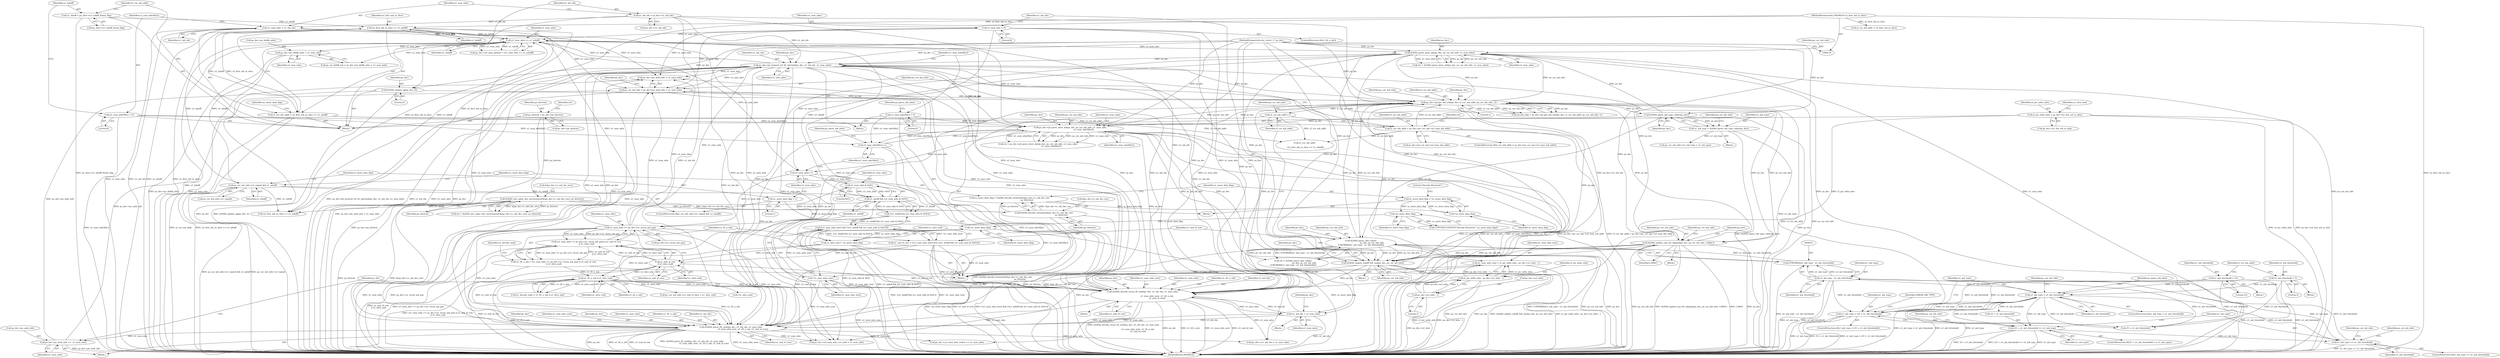 digraph "0_Android_4a524d3a8ae9aa20c36430008e6bd429443f8f1d_2@pointer" {
"1000345" [label="(Call,ps_dec->ps_deblk_mbn + u1_num_mbs)"];
"1000340" [label="(Call,u1_num_mbs >> u1_mbaff)"];
"1000238" [label="(Call,u1_num_mbs = u1_mb_idx)"];
"1000233" [label="(Call,u1_mb_idx = ps_dec->u1_mb_idx)"];
"1000742" [label="(Call,ps_dec->pf_mvpred_ref_tfr_nby2mb(ps_dec, u1_mb_idx, u1_num_mbs))"];
"1000589" [label="(Call,ih264d_parse_ipcm_mb(ps_dec, ps_cur_mb_info, u1_num_mbs))"];
"1000503" [label="(Call,ih264d_parse_mb_type_cabac(ps_dec))"];
"1000367" [label="(Call,ps_dec->pf_get_mb_info(ps_dec, i2_cur_mb_addr, ps_cur_mb_info, 1))"];
"1000784" [label="(Call,ih264d_decode_recon_tfr_nmb(ps_dec, u1_mb_idx, u1_num_mbs,\n\n                                             u1_num_mbs_next, u1_tfr_n_mb,\n                                             u1_end_of_row))"];
"1000627" [label="(Call,ih264d_parse_imb_cabac(\n                                    ps_dec, ps_cur_mb_info,\n (UWORD8)(u1_mb_type - u1_mb_threshold)))"];
"1000136" [label="(MethodParameterIn,dec_struct_t * ps_dec)"];
"1000630" [label="(Call,(UWORD8)(u1_mb_type - u1_mb_threshold))"];
"1000632" [label="(Call,u1_mb_type - u1_mb_threshold)"];
"1000607" [label="(Call,u1_mb_type == u1_mb_threshold)"];
"1000574" [label="(Call,(25 + u1_mb_threshold) == u1_mb_type)"];
"1000519" [label="(Call,u1_mb_type < u1_mb_threshold)"];
"1000511" [label="(Call,u1_mb_type > (25 + u1_mb_threshold))"];
"1000501" [label="(Call,u1_mb_type = ih264d_parse_mb_type_cabac(ps_dec))"];
"1000217" [label="(Call,u1_mb_threshold = 23)"];
"1000203" [label="(Call,u1_mb_threshold = 5)"];
"1000476" [label="(Call,ih264d_update_nnz_for_skipmb(ps_dec, ps_cur_mb_info, CABAC))"];
"1000656" [label="(Call,ih264d_update_mbaff_left_nnz(ps_dec, ps_cur_mb_info))"];
"1000538" [label="(Call,ps_dec->pf_parse_inter_mb(ps_dec, ps_cur_mb_info, u1_num_mbs,\n                                          u1_num_mbsNby2))"];
"1000746" [label="(Call,u1_num_mbsNby2 = 0)"];
"1000241" [label="(Call,u1_num_mbsNby2 = 0)"];
"1000690" [label="(Call,u1_num_mbsNby2++)"];
"1000801" [label="(Call,u1_mb_idx = u1_num_mbs)"];
"1000798" [label="(Call,u1_num_mbs = 0)"];
"1000770" [label="(Call,ih264d_parse_tfr_nmb(ps_dec, u1_mb_idx, u1_num_mbs,\n                                     u1_num_mbs_next, u1_tfr_n_mb, u1_end_of_row))"];
"1000721" [label="(Call,u1_num_mbs == ps_dec->u1_recon_mb_grp)"];
"1000688" [label="(Call,u1_num_mbs++)"];
"1000711" [label="(Call,u1_num_mbs & 0x01)"];
"1000706" [label="(Call,!u1_num_mbs_next)"];
"1000694" [label="(Call,u1_num_mbs_next = i2_pic_wdin_mbs - ps_dec->u2_mbx - 1)"];
"1000696" [label="(Call,i2_pic_wdin_mbs - ps_dec->u2_mbx - 1)"];
"1000149" [label="(Call,i2_pic_wdin_mbs = ps_dec->u2_frm_wd_in_mbs)"];
"1000698" [label="(Call,ps_dec->u2_mbx - 1)"];
"1000731" [label="(Call,u1_tfr_n_mb || u1_slice_end)"];
"1000718" [label="(Call,u1_tfr_n_mb = (u1_num_mbs == ps_dec->u1_recon_mb_grp) || u1_end_of_row\n || u1_slice_end)"];
"1000720" [label="(Call,(u1_num_mbs == ps_dec->u1_recon_mb_grp) || u1_end_of_row\n || u1_slice_end)"];
"1000726" [label="(Call,u1_end_of_row\n || u1_slice_end)"];
"1000703" [label="(Call,u1_end_of_row = (!u1_num_mbs_next) && (!(u1_mbaff && (u1_num_mbs & 0x01))))"];
"1000705" [label="(Call,(!u1_num_mbs_next) && (!(u1_mbaff && (u1_num_mbs & 0x01))))"];
"1000708" [label="(Call,!(u1_mbaff && (u1_num_mbs & 0x01)))"];
"1000709" [label="(Call,u1_mbaff && (u1_num_mbs & 0x01))"];
"1000662" [label="(Call,ps_cur_mb_info->u1_topmb && u1_mbaff)"];
"1000714" [label="(Call,u1_slice_end = !uc_more_data_flag)"];
"1000716" [label="(Call,!uc_more_data_flag)"];
"1000667" [label="(Call,uc_more_data_flag = 1)"];
"1000686" [label="(Call,!uc_more_data_flag)"];
"1000680" [label="(Call,uc_more_data_flag = !uc_more_data_flag)"];
"1000682" [label="(Call,!uc_more_data_flag)"];
"1000672" [label="(Call,uc_more_data_flag = ih264d_decode_terminate(&ps_dec->s_cab_dec_env,\n                                                      ps_bitstrm))"];
"1000674" [label="(Call,ih264d_decode_terminate(&ps_dec->s_cab_dec_env,\n                                                      ps_bitstrm))"];
"1000276" [label="(Call,ih264d_init_cabac_dec_envirnoment(&(ps_dec->s_cab_dec_env), ps_bitstrm))"];
"1000178" [label="(Call,ps_bitstrm = ps_dec->ps_bitstrm)"];
"1000230" [label="(Call,ih264d_update_qp(ps_dec, 0))"];
"1000307" [label="(Call,i2_cur_mb_addr > ps_dec->ps_cur_sps->u2_max_mb_addr)"];
"1000659" [label="(Call,i2_cur_mb_addr++)"];
"1000249" [label="(Call,i2_cur_mb_addr = u2_first_mb_in_slice << u1_mbaff)"];
"1000251" [label="(Call,u2_first_mb_in_slice << u1_mbaff)"];
"1000138" [label="(MethodParameterIn,UWORD16 u2_first_mb_in_slice)"];
"1000244" [label="(Call,u1_mbaff = ps_slice->u1_mbaff_frame_flag)"];
"1000319" [label="(Call,ps_cur_mb_info = ps_dec->ps_nmb_info + u1_num_mbs)"];
"1000777" [label="(Call,ps_dec->ps_nmb_info +=  u1_num_mbs)"];
"1000779" [label="(Identifier,ps_dec)"];
"1000742" [label="(Call,ps_dec->pf_mvpred_ref_tfr_nby2mb(ps_dec, u1_mb_idx, u1_num_mbs))"];
"1000693" [label="(Identifier,ps_parse_mb_data)"];
"1000629" [label="(Identifier,ps_cur_mb_info)"];
"1000309" [label="(Call,ps_dec->ps_cur_sps->u2_max_mb_addr)"];
"1000681" [label="(Identifier,uc_more_data_flag)"];
"1000369" [label="(Identifier,i2_cur_mb_addr)"];
"1000255" [label="(Identifier,uc_more_data_flag)"];
"1000541" [label="(Identifier,u1_num_mbs)"];
"1000705" [label="(Call,(!u1_num_mbs_next) && (!(u1_mbaff && (u1_num_mbs & 0x01))))"];
"1000307" [label="(Call,i2_cur_mb_addr > ps_dec->ps_cur_sps->u2_max_mb_addr)"];
"1000277" [label="(Call,&(ps_dec->s_cab_dec_env))"];
"1000178" [label="(Call,ps_bitstrm = ps_dec->ps_bitstrm)"];
"1000246" [label="(Call,ps_slice->u1_mbaff_frame_flag)"];
"1000539" [label="(Identifier,ps_dec)"];
"1000346" [label="(Call,ps_dec->ps_deblk_mbn)"];
"1000697" [label="(Identifier,i2_pic_wdin_mbs)"];
"1000732" [label="(Identifier,u1_tfr_n_mb)"];
"1000728" [label="(Identifier,u1_slice_end)"];
"1000801" [label="(Call,u1_mb_idx = u1_num_mbs)"];
"1000156" [label="(Identifier,u1_slice_end)"];
"1000326" [label="(Call,ps_dec->u4_num_mbs_cur_nmb = u1_num_mbs)"];
"1000806" [label="(Identifier,ps_dec)"];
"1000709" [label="(Call,u1_mbaff && (u1_num_mbs & 0x01))"];
"1000151" [label="(Call,ps_dec->u2_frm_wd_in_mbs)"];
"1000239" [label="(Identifier,u1_num_mbs)"];
"1000252" [label="(Identifier,u2_first_mb_in_slice)"];
"1000745" [label="(Identifier,u1_num_mbs)"];
"1000503" [label="(Call,ih264d_parse_mb_type_cabac(ps_dec))"];
"1000711" [label="(Call,u1_num_mbs & 0x01)"];
"1000371" [label="(Literal,1)"];
"1000583" [label="(Identifier,ps_cur_mb_info)"];
"1000217" [label="(Call,u1_mb_threshold = 23)"];
"1000689" [label="(Identifier,u1_num_mbs)"];
"1000511" [label="(Call,u1_mb_type > (25 + u1_mb_threshold))"];
"1000702" [label="(Literal,1)"];
"1000139" [label="(Block,)"];
"1000343" [label="(Call,ps_cur_deblk_mb = ps_dec->ps_deblk_mbn + u1_num_mbs)"];
"1000714" [label="(Call,u1_slice_end = !uc_more_data_flag)"];
"1000368" [label="(Identifier,ps_dec)"];
"1000306" [label="(ControlStructure,if(i2_cur_mb_addr > ps_dec->ps_cur_sps->u2_max_mb_addr))"];
"1000774" [label="(Identifier,u1_num_mbs_next)"];
"1000367" [label="(Call,ps_dec->pf_get_mb_info(ps_dec, i2_cur_mb_addr, ps_cur_mb_info, 1))"];
"1000726" [label="(Call,u1_end_of_row\n || u1_slice_end)"];
"1000220" [label="(Call,i2_cur_mb_addr = u2_first_mb_in_slice)"];
"1000341" [label="(Identifier,u1_num_mbs)"];
"1000625" [label="(Call,ret = ih264d_parse_imb_cabac(\n                                    ps_dec, ps_cur_mb_info,\n (UWORD8)(u1_mb_type - u1_mb_threshold)))"];
"1000655" [label="(Block,)"];
"1000274" [label="(Call,ret = ih264d_init_cabac_dec_envirnoment(&(ps_dec->s_cab_dec_env), ps_bitstrm))"];
"1000746" [label="(Call,u1_num_mbsNby2 = 0)"];
"1000296" [label="(Block,)"];
"1000336" [label="(Call,ps_dec->u4_num_pmbair = (u1_num_mbs >> u1_mbaff))"];
"1000243" [label="(Literal,0)"];
"1000249" [label="(Call,i2_cur_mb_addr = u2_first_mb_in_slice << u1_mbaff)"];
"1000778" [label="(Call,ps_dec->ps_nmb_info)"];
"1000707" [label="(Identifier,u1_num_mbs_next)"];
"1000723" [label="(Call,ps_dec->u1_recon_mb_grp)"];
"1000710" [label="(Identifier,u1_mbaff)"];
"1000685" [label="(Literal,\"Decode Sliceterm\")"];
"1000512" [label="(Identifier,u1_mb_type)"];
"1000632" [label="(Call,u1_mb_type - u1_mb_threshold)"];
"1000526" [label="(Identifier,ps_cur_mb_info)"];
"1000718" [label="(Call,u1_tfr_n_mb = (u1_num_mbs == ps_dec->u1_recon_mb_grp) || u1_end_of_row\n || u1_slice_end)"];
"1000785" [label="(Identifier,ps_dec)"];
"1000483" [label="(Identifier,ps_cur_mb_info)"];
"1000477" [label="(Identifier,ps_dec)"];
"1000628" [label="(Identifier,ps_dec)"];
"1000748" [label="(Literal,0)"];
"1000281" [label="(Identifier,ps_bitstrm)"];
"1000666" [label="(Identifier,u1_mbaff)"];
"1000657" [label="(Identifier,ps_dec)"];
"1000706" [label="(Call,!u1_num_mbs_next)"];
"1000771" [label="(Identifier,ps_dec)"];
"1000240" [label="(Identifier,u1_mb_idx)"];
"1000664" [label="(Identifier,ps_cur_mb_info)"];
"1000478" [label="(Identifier,ps_cur_mb_info)"];
"1000235" [label="(Call,ps_dec->u1_mb_idx)"];
"1000316" [label="(Identifier,ret)"];
"1000518" [label="(ControlStructure,if(u1_mb_type < u1_mb_threshold))"];
"1000536" [label="(Call,ret = ps_dec->pf_parse_inter_mb(ps_dec, ps_cur_mb_info, u1_num_mbs,\n                                          u1_num_mbsNby2))"];
"1000694" [label="(Call,u1_num_mbs_next = i2_pic_wdin_mbs - ps_dec->u2_mbx - 1)"];
"1000519" [label="(Call,u1_mb_type < u1_mb_threshold)"];
"1000231" [label="(Identifier,ps_dec)"];
"1000502" [label="(Identifier,u1_mb_type)"];
"1000520" [label="(Identifier,u1_mb_type)"];
"1000783" [label="(Block,)"];
"1000230" [label="(Call,ih264d_update_qp(ps_dec, 0))"];
"1000729" [label="(Call,u1_decode_nmb = u1_tfr_n_mb || u1_slice_end)"];
"1000587" [label="(Call,ret = ih264d_parse_ipcm_mb(ps_dec, ps_cur_mb_info, u1_num_mbs))"];
"1000784" [label="(Call,ih264d_decode_recon_tfr_nmb(ps_dec, u1_mb_idx, u1_num_mbs,\n\n                                             u1_num_mbs_next, u1_tfr_n_mb,\n                                             u1_end_of_row))"];
"1000613" [label="(Identifier,ps_cur_mb_info)"];
"1000690" [label="(Call,u1_num_mbsNby2++)"];
"1000769" [label="(Block,)"];
"1000696" [label="(Call,i2_pic_wdin_mbs - ps_dec->u2_mbx - 1)"];
"1000276" [label="(Call,ih264d_init_cabac_dec_envirnoment(&(ps_dec->s_cab_dec_env), ps_bitstrm))"];
"1000699" [label="(Call,ps_dec->u2_mbx)"];
"1000716" [label="(Call,!uc_more_data_flag)"];
"1000764" [label="(Block,)"];
"1000773" [label="(Identifier,u1_num_mbs)"];
"1000777" [label="(Call,ps_dec->ps_nmb_info +=  u1_num_mbs)"];
"1000573" [label="(ControlStructure,if((25 + u1_mb_threshold) == u1_mb_type))"];
"1000796" [label="(ControlStructure,if(u1_tfr_n_mb))"];
"1000589" [label="(Call,ih264d_parse_ipcm_mb(ps_dec, ps_cur_mb_info, u1_num_mbs))"];
"1000479" [label="(Identifier,CABAC)"];
"1000501" [label="(Call,u1_mb_type = ih264d_parse_mb_type_cabac(ps_dec))"];
"1000218" [label="(Identifier,u1_mb_threshold)"];
"1000731" [label="(Call,u1_tfr_n_mb || u1_slice_end)"];
"1000791" [label="(Call,ps_dec->u2_total_mbs_coded += u1_num_mbs)"];
"1000221" [label="(Identifier,i2_cur_mb_addr)"];
"1000185" [label="(Identifier,ret)"];
"1000658" [label="(Identifier,ps_cur_mb_info)"];
"1000708" [label="(Call,!(u1_mbaff && (u1_num_mbs & 0x01)))"];
"1000691" [label="(Identifier,u1_num_mbsNby2)"];
"1000630" [label="(Call,(UWORD8)(u1_mb_type - u1_mb_threshold))"];
"1000790" [label="(Identifier,u1_end_of_row)"];
"1000803" [label="(Identifier,u1_num_mbs)"];
"1000820" [label="(Call,i2_cur_mb_addr\n\n - (u2_first_mb_in_slice << u1_mbaff))"];
"1000733" [label="(Identifier,u1_slice_end)"];
"1000500" [label="(Block,)"];
"1000668" [label="(Identifier,uc_more_data_flag)"];
"1000205" [label="(Literal,5)"];
"1000193" [label="(Block,)"];
"1000591" [label="(Identifier,ps_cur_mb_info)"];
"1000574" [label="(Call,(25 + u1_mb_threshold) == u1_mb_type)"];
"1000319" [label="(Call,ps_cur_mb_info = ps_dec->ps_nmb_info + u1_num_mbs)"];
"1000540" [label="(Identifier,ps_cur_mb_info)"];
"1000507" [label="(Identifier,ps_cur_mb_info)"];
"1000219" [label="(Literal,23)"];
"1000734" [label="(Call,ps_cur_mb_info->u1_end_of_slice = u1_slice_end)"];
"1000609" [label="(Identifier,u1_mb_threshold)"];
"1000660" [label="(Identifier,i2_cur_mb_addr)"];
"1000802" [label="(Identifier,u1_mb_idx)"];
"1000747" [label="(Identifier,u1_num_mbsNby2)"];
"1000669" [label="(Literal,1)"];
"1000149" [label="(Call,i2_pic_wdin_mbs = ps_dec->u2_frm_wd_in_mbs)"];
"1000138" [label="(MethodParameterIn,UWORD16 u2_first_mb_in_slice)"];
"1000606" [label="(ControlStructure,if(u1_mb_type == u1_mb_threshold))"];
"1000505" [label="(Call,ps_cur_mb_info->u1_mb_type = u1_mb_type)"];
"1000720" [label="(Call,(u1_num_mbs == ps_dec->u1_recon_mb_grp) || u1_end_of_row\n || u1_slice_end)"];
"1000799" [label="(Identifier,u1_num_mbs)"];
"1000241" [label="(Call,u1_num_mbsNby2 = 0)"];
"1000712" [label="(Identifier,u1_num_mbs)"];
"1000476" [label="(Call,ih264d_update_nnz_for_skipmb(ps_dec, ps_cur_mb_info, CABAC))"];
"1000793" [label="(Identifier,ps_dec)"];
"1000695" [label="(Identifier,u1_num_mbs_next)"];
"1000233" [label="(Call,u1_mb_idx = ps_dec->u1_mb_idx)"];
"1000788" [label="(Identifier,u1_num_mbs_next)"];
"1000800" [label="(Literal,0)"];
"1000684" [label="(Call,COPYTHECONTEXT(\"Decode Sliceterm\",!uc_more_data_flag))"];
"1000721" [label="(Call,u1_num_mbs == ps_dec->u1_recon_mb_grp)"];
"1000253" [label="(Identifier,u1_mbaff)"];
"1000674" [label="(Call,ih264d_decode_terminate(&ps_dec->s_cab_dec_env,\n                                                      ps_bitstrm))"];
"1000250" [label="(Identifier,i2_cur_mb_addr)"];
"1000633" [label="(Identifier,u1_mb_type)"];
"1000704" [label="(Identifier,u1_end_of_row)"];
"1000659" [label="(Call,i2_cur_mb_addr++)"];
"1000517" [label="(Identifier,ERROR_MB_TYPE)"];
"1000245" [label="(Identifier,u1_mbaff)"];
"1000675" [label="(Call,&ps_dec->s_cab_dec_env)"];
"1000607" [label="(Call,u1_mb_type == u1_mb_threshold)"];
"1000673" [label="(Identifier,uc_more_data_flag)"];
"1000538" [label="(Call,ps_dec->pf_parse_inter_mb(ps_dec, ps_cur_mb_info, u1_num_mbs,\n                                          u1_num_mbsNby2))"];
"1000308" [label="(Identifier,i2_cur_mb_addr)"];
"1000822" [label="(Call,u2_first_mb_in_slice << u1_mbaff)"];
"1000328" [label="(Identifier,ps_dec)"];
"1000667" [label="(Call,uc_more_data_flag = 1)"];
"1000627" [label="(Call,ih264d_parse_imb_cabac(\n                                    ps_dec, ps_cur_mb_info,\n (UWORD8)(u1_mb_type - u1_mb_threshold)))"];
"1000232" [label="(Literal,0)"];
"1000294" [label="(Call,!u1_slice_end)"];
"1000686" [label="(Call,!uc_more_data_flag)"];
"1000787" [label="(Identifier,u1_num_mbs)"];
"1000688" [label="(Call,u1_num_mbs++)"];
"1000698" [label="(Call,ps_dec->u2_mbx - 1)"];
"1000717" [label="(Identifier,uc_more_data_flag)"];
"1000744" [label="(Identifier,u1_mb_idx)"];
"1000349" [label="(Identifier,u1_num_mbs)"];
"1000789" [label="(Identifier,u1_tfr_n_mb)"];
"1000592" [label="(Identifier,u1_num_mbs)"];
"1000722" [label="(Identifier,u1_num_mbs)"];
"1000727" [label="(Identifier,u1_end_of_row)"];
"1000661" [label="(ControlStructure,if(ps_cur_mb_info->u1_topmb && u1_mbaff))"];
"1000827" [label="(MethodReturn,WORD32)"];
"1000683" [label="(Identifier,uc_more_data_flag)"];
"1000770" [label="(Call,ih264d_parse_tfr_nmb(ps_dec, u1_mb_idx, u1_num_mbs,\n                                     u1_num_mbs_next, u1_tfr_n_mb, u1_end_of_row))"];
"1000662" [label="(Call,ps_cur_mb_info->u1_topmb && u1_mbaff)"];
"1000504" [label="(Identifier,ps_dec)"];
"1000776" [label="(Identifier,u1_end_of_row)"];
"1000775" [label="(Identifier,u1_tfr_n_mb)"];
"1000751" [label="(Identifier,ps_parse_mb_data)"];
"1000713" [label="(Literal,0x01)"];
"1000401" [label="(Block,)"];
"1000679" [label="(Identifier,ps_bitstrm)"];
"1000682" [label="(Call,!uc_more_data_flag)"];
"1000743" [label="(Identifier,ps_dec)"];
"1000565" [label="(Identifier,ps_parse_mb_data)"];
"1000234" [label="(Identifier,u1_mb_idx)"];
"1000786" [label="(Identifier,u1_mb_idx)"];
"1000621" [label="(Identifier,ps_cur_mb_info)"];
"1000150" [label="(Identifier,i2_pic_wdin_mbs)"];
"1000578" [label="(Identifier,u1_mb_type)"];
"1000663" [label="(Call,ps_cur_mb_info->u1_topmb)"];
"1000590" [label="(Identifier,ps_dec)"];
"1000238" [label="(Call,u1_num_mbs = u1_mb_idx)"];
"1000370" [label="(Identifier,ps_cur_mb_info)"];
"1000179" [label="(Identifier,ps_bitstrm)"];
"1000680" [label="(Call,uc_more_data_flag = !uc_more_data_flag)"];
"1000656" [label="(Call,ih264d_update_mbaff_left_nnz(ps_dec, ps_cur_mb_info))"];
"1000340" [label="(Call,u1_num_mbs >> u1_mbaff)"];
"1000608" [label="(Identifier,u1_mb_type)"];
"1000798" [label="(Call,u1_num_mbs = 0)"];
"1000513" [label="(Call,25 + u1_mb_threshold)"];
"1000251" [label="(Call,u2_first_mb_in_slice << u1_mbaff)"];
"1000575" [label="(Call,25 + u1_mb_threshold)"];
"1000542" [label="(Identifier,u1_num_mbsNby2)"];
"1000715" [label="(Identifier,u1_slice_end)"];
"1000242" [label="(Identifier,u1_num_mbsNby2)"];
"1000703" [label="(Call,u1_end_of_row = (!u1_num_mbs_next) && (!(u1_mbaff && (u1_num_mbs & 0x01))))"];
"1000687" [label="(Identifier,uc_more_data_flag)"];
"1000634" [label="(Identifier,u1_mb_threshold)"];
"1000741" [label="(Block,)"];
"1000521" [label="(Identifier,u1_mb_threshold)"];
"1000781" [label="(Identifier,u1_num_mbs)"];
"1000244" [label="(Call,u1_mbaff = ps_slice->u1_mbaff_frame_flag)"];
"1000136" [label="(MethodParameterIn,dec_struct_t * ps_dec)"];
"1000804" [label="(Call,ps_dec->u1_mb_idx = u1_num_mbs)"];
"1000345" [label="(Call,ps_dec->ps_deblk_mbn + u1_num_mbs)"];
"1000180" [label="(Call,ps_dec->ps_bitstrm)"];
"1000320" [label="(Identifier,ps_cur_mb_info)"];
"1000321" [label="(Call,ps_dec->ps_nmb_info + u1_num_mbs)"];
"1000671" [label="(Block,)"];
"1000730" [label="(Identifier,u1_decode_nmb)"];
"1000719" [label="(Identifier,u1_tfr_n_mb)"];
"1000510" [label="(ControlStructure,if(u1_mb_type > (25 + u1_mb_threshold)))"];
"1000207" [label="(Block,)"];
"1000772" [label="(Identifier,u1_mb_idx)"];
"1000203" [label="(Call,u1_mb_threshold = 5)"];
"1000204" [label="(Identifier,u1_mb_threshold)"];
"1000365" [label="(Call,u4_mb_skip = ps_dec->pf_get_mb_info(ps_dec, i2_cur_mb_addr, ps_cur_mb_info, 1))"];
"1000342" [label="(Identifier,u1_mbaff)"];
"1000672" [label="(Call,uc_more_data_flag = ih264d_decode_terminate(&ps_dec->s_cab_dec_env,\n                                                      ps_bitstrm))"];
"1000345" -> "1000343"  [label="AST: "];
"1000345" -> "1000349"  [label="CFG: "];
"1000346" -> "1000345"  [label="AST: "];
"1000349" -> "1000345"  [label="AST: "];
"1000343" -> "1000345"  [label="CFG: "];
"1000345" -> "1000827"  [label="DDG: u1_num_mbs"];
"1000345" -> "1000827"  [label="DDG: ps_dec->ps_deblk_mbn"];
"1000340" -> "1000345"  [label="DDG: u1_num_mbs"];
"1000340" -> "1000336"  [label="AST: "];
"1000340" -> "1000342"  [label="CFG: "];
"1000341" -> "1000340"  [label="AST: "];
"1000342" -> "1000340"  [label="AST: "];
"1000336" -> "1000340"  [label="CFG: "];
"1000340" -> "1000827"  [label="DDG: u1_mbaff"];
"1000340" -> "1000336"  [label="DDG: u1_num_mbs"];
"1000340" -> "1000336"  [label="DDG: u1_mbaff"];
"1000238" -> "1000340"  [label="DDG: u1_num_mbs"];
"1000742" -> "1000340"  [label="DDG: u1_num_mbs"];
"1000721" -> "1000340"  [label="DDG: u1_num_mbs"];
"1000798" -> "1000340"  [label="DDG: u1_num_mbs"];
"1000784" -> "1000340"  [label="DDG: u1_num_mbs"];
"1000770" -> "1000340"  [label="DDG: u1_num_mbs"];
"1000251" -> "1000340"  [label="DDG: u1_mbaff"];
"1000709" -> "1000340"  [label="DDG: u1_mbaff"];
"1000662" -> "1000340"  [label="DDG: u1_mbaff"];
"1000340" -> "1000343"  [label="DDG: u1_num_mbs"];
"1000340" -> "1000538"  [label="DDG: u1_num_mbs"];
"1000340" -> "1000589"  [label="DDG: u1_num_mbs"];
"1000340" -> "1000662"  [label="DDG: u1_mbaff"];
"1000340" -> "1000688"  [label="DDG: u1_num_mbs"];
"1000238" -> "1000139"  [label="AST: "];
"1000238" -> "1000240"  [label="CFG: "];
"1000239" -> "1000238"  [label="AST: "];
"1000240" -> "1000238"  [label="AST: "];
"1000242" -> "1000238"  [label="CFG: "];
"1000238" -> "1000827"  [label="DDG: u1_num_mbs"];
"1000238" -> "1000827"  [label="DDG: u1_mb_idx"];
"1000233" -> "1000238"  [label="DDG: u1_mb_idx"];
"1000238" -> "1000319"  [label="DDG: u1_num_mbs"];
"1000238" -> "1000321"  [label="DDG: u1_num_mbs"];
"1000238" -> "1000326"  [label="DDG: u1_num_mbs"];
"1000233" -> "1000139"  [label="AST: "];
"1000233" -> "1000235"  [label="CFG: "];
"1000234" -> "1000233"  [label="AST: "];
"1000235" -> "1000233"  [label="AST: "];
"1000239" -> "1000233"  [label="CFG: "];
"1000233" -> "1000827"  [label="DDG: ps_dec->u1_mb_idx"];
"1000233" -> "1000742"  [label="DDG: u1_mb_idx"];
"1000233" -> "1000770"  [label="DDG: u1_mb_idx"];
"1000233" -> "1000784"  [label="DDG: u1_mb_idx"];
"1000742" -> "1000741"  [label="AST: "];
"1000742" -> "1000745"  [label="CFG: "];
"1000743" -> "1000742"  [label="AST: "];
"1000744" -> "1000742"  [label="AST: "];
"1000745" -> "1000742"  [label="AST: "];
"1000747" -> "1000742"  [label="CFG: "];
"1000742" -> "1000827"  [label="DDG: ps_dec->pf_mvpred_ref_tfr_nby2mb(ps_dec, u1_mb_idx, u1_num_mbs)"];
"1000742" -> "1000827"  [label="DDG: u1_mb_idx"];
"1000742" -> "1000827"  [label="DDG: u1_num_mbs"];
"1000742" -> "1000827"  [label="DDG: ps_dec"];
"1000742" -> "1000319"  [label="DDG: u1_num_mbs"];
"1000742" -> "1000321"  [label="DDG: u1_num_mbs"];
"1000742" -> "1000326"  [label="DDG: u1_num_mbs"];
"1000742" -> "1000367"  [label="DDG: ps_dec"];
"1000589" -> "1000742"  [label="DDG: ps_dec"];
"1000627" -> "1000742"  [label="DDG: ps_dec"];
"1000476" -> "1000742"  [label="DDG: ps_dec"];
"1000656" -> "1000742"  [label="DDG: ps_dec"];
"1000538" -> "1000742"  [label="DDG: ps_dec"];
"1000136" -> "1000742"  [label="DDG: ps_dec"];
"1000801" -> "1000742"  [label="DDG: u1_mb_idx"];
"1000721" -> "1000742"  [label="DDG: u1_num_mbs"];
"1000742" -> "1000770"  [label="DDG: ps_dec"];
"1000742" -> "1000770"  [label="DDG: u1_mb_idx"];
"1000742" -> "1000770"  [label="DDG: u1_num_mbs"];
"1000742" -> "1000784"  [label="DDG: ps_dec"];
"1000742" -> "1000784"  [label="DDG: u1_mb_idx"];
"1000742" -> "1000784"  [label="DDG: u1_num_mbs"];
"1000589" -> "1000587"  [label="AST: "];
"1000589" -> "1000592"  [label="CFG: "];
"1000590" -> "1000589"  [label="AST: "];
"1000591" -> "1000589"  [label="AST: "];
"1000592" -> "1000589"  [label="AST: "];
"1000587" -> "1000589"  [label="CFG: "];
"1000589" -> "1000827"  [label="DDG: ps_dec"];
"1000589" -> "1000827"  [label="DDG: u1_num_mbs"];
"1000589" -> "1000827"  [label="DDG: ps_cur_mb_info"];
"1000589" -> "1000367"  [label="DDG: ps_dec"];
"1000589" -> "1000587"  [label="DDG: ps_dec"];
"1000589" -> "1000587"  [label="DDG: ps_cur_mb_info"];
"1000589" -> "1000587"  [label="DDG: u1_num_mbs"];
"1000503" -> "1000589"  [label="DDG: ps_dec"];
"1000136" -> "1000589"  [label="DDG: ps_dec"];
"1000367" -> "1000589"  [label="DDG: ps_cur_mb_info"];
"1000589" -> "1000656"  [label="DDG: ps_dec"];
"1000589" -> "1000656"  [label="DDG: ps_cur_mb_info"];
"1000589" -> "1000688"  [label="DDG: u1_num_mbs"];
"1000589" -> "1000770"  [label="DDG: ps_dec"];
"1000589" -> "1000784"  [label="DDG: ps_dec"];
"1000503" -> "1000501"  [label="AST: "];
"1000503" -> "1000504"  [label="CFG: "];
"1000504" -> "1000503"  [label="AST: "];
"1000501" -> "1000503"  [label="CFG: "];
"1000503" -> "1000827"  [label="DDG: ps_dec"];
"1000503" -> "1000501"  [label="DDG: ps_dec"];
"1000367" -> "1000503"  [label="DDG: ps_dec"];
"1000136" -> "1000503"  [label="DDG: ps_dec"];
"1000503" -> "1000538"  [label="DDG: ps_dec"];
"1000503" -> "1000627"  [label="DDG: ps_dec"];
"1000367" -> "1000365"  [label="AST: "];
"1000367" -> "1000371"  [label="CFG: "];
"1000368" -> "1000367"  [label="AST: "];
"1000369" -> "1000367"  [label="AST: "];
"1000370" -> "1000367"  [label="AST: "];
"1000371" -> "1000367"  [label="AST: "];
"1000365" -> "1000367"  [label="CFG: "];
"1000367" -> "1000827"  [label="DDG: i2_cur_mb_addr"];
"1000367" -> "1000827"  [label="DDG: ps_cur_mb_info"];
"1000367" -> "1000365"  [label="DDG: ps_dec"];
"1000367" -> "1000365"  [label="DDG: i2_cur_mb_addr"];
"1000367" -> "1000365"  [label="DDG: ps_cur_mb_info"];
"1000367" -> "1000365"  [label="DDG: 1"];
"1000784" -> "1000367"  [label="DDG: ps_dec"];
"1000627" -> "1000367"  [label="DDG: ps_dec"];
"1000476" -> "1000367"  [label="DDG: ps_dec"];
"1000230" -> "1000367"  [label="DDG: ps_dec"];
"1000770" -> "1000367"  [label="DDG: ps_dec"];
"1000656" -> "1000367"  [label="DDG: ps_dec"];
"1000538" -> "1000367"  [label="DDG: ps_dec"];
"1000136" -> "1000367"  [label="DDG: ps_dec"];
"1000307" -> "1000367"  [label="DDG: i2_cur_mb_addr"];
"1000319" -> "1000367"  [label="DDG: ps_cur_mb_info"];
"1000367" -> "1000476"  [label="DDG: ps_dec"];
"1000367" -> "1000476"  [label="DDG: ps_cur_mb_info"];
"1000367" -> "1000538"  [label="DDG: ps_cur_mb_info"];
"1000367" -> "1000627"  [label="DDG: ps_cur_mb_info"];
"1000367" -> "1000659"  [label="DDG: i2_cur_mb_addr"];
"1000784" -> "1000783"  [label="AST: "];
"1000784" -> "1000790"  [label="CFG: "];
"1000785" -> "1000784"  [label="AST: "];
"1000786" -> "1000784"  [label="AST: "];
"1000787" -> "1000784"  [label="AST: "];
"1000788" -> "1000784"  [label="AST: "];
"1000789" -> "1000784"  [label="AST: "];
"1000790" -> "1000784"  [label="AST: "];
"1000793" -> "1000784"  [label="CFG: "];
"1000784" -> "1000827"  [label="DDG: ps_dec"];
"1000784" -> "1000827"  [label="DDG: u1_tfr_n_mb"];
"1000784" -> "1000827"  [label="DDG: u1_num_mbs_next"];
"1000784" -> "1000827"  [label="DDG: u1_end_of_row"];
"1000784" -> "1000827"  [label="DDG: ih264d_decode_recon_tfr_nmb(ps_dec, u1_mb_idx, u1_num_mbs,\n\n                                             u1_num_mbs_next, u1_tfr_n_mb,\n                                             u1_end_of_row)"];
"1000784" -> "1000319"  [label="DDG: u1_num_mbs"];
"1000784" -> "1000321"  [label="DDG: u1_num_mbs"];
"1000784" -> "1000326"  [label="DDG: u1_num_mbs"];
"1000627" -> "1000784"  [label="DDG: ps_dec"];
"1000476" -> "1000784"  [label="DDG: ps_dec"];
"1000656" -> "1000784"  [label="DDG: ps_dec"];
"1000538" -> "1000784"  [label="DDG: ps_dec"];
"1000136" -> "1000784"  [label="DDG: ps_dec"];
"1000801" -> "1000784"  [label="DDG: u1_mb_idx"];
"1000721" -> "1000784"  [label="DDG: u1_num_mbs"];
"1000706" -> "1000784"  [label="DDG: u1_num_mbs_next"];
"1000731" -> "1000784"  [label="DDG: u1_tfr_n_mb"];
"1000726" -> "1000784"  [label="DDG: u1_end_of_row"];
"1000703" -> "1000784"  [label="DDG: u1_end_of_row"];
"1000784" -> "1000791"  [label="DDG: u1_num_mbs"];
"1000784" -> "1000801"  [label="DDG: u1_num_mbs"];
"1000784" -> "1000804"  [label="DDG: u1_num_mbs"];
"1000627" -> "1000625"  [label="AST: "];
"1000627" -> "1000630"  [label="CFG: "];
"1000628" -> "1000627"  [label="AST: "];
"1000629" -> "1000627"  [label="AST: "];
"1000630" -> "1000627"  [label="AST: "];
"1000625" -> "1000627"  [label="CFG: "];
"1000627" -> "1000827"  [label="DDG: (UWORD8)(u1_mb_type - u1_mb_threshold)"];
"1000627" -> "1000827"  [label="DDG: ps_cur_mb_info"];
"1000627" -> "1000827"  [label="DDG: ps_dec"];
"1000627" -> "1000625"  [label="DDG: ps_dec"];
"1000627" -> "1000625"  [label="DDG: ps_cur_mb_info"];
"1000627" -> "1000625"  [label="DDG: (UWORD8)(u1_mb_type - u1_mb_threshold)"];
"1000136" -> "1000627"  [label="DDG: ps_dec"];
"1000630" -> "1000627"  [label="DDG: u1_mb_type - u1_mb_threshold"];
"1000627" -> "1000656"  [label="DDG: ps_dec"];
"1000627" -> "1000656"  [label="DDG: ps_cur_mb_info"];
"1000627" -> "1000770"  [label="DDG: ps_dec"];
"1000136" -> "1000135"  [label="AST: "];
"1000136" -> "1000827"  [label="DDG: ps_dec"];
"1000136" -> "1000230"  [label="DDG: ps_dec"];
"1000136" -> "1000476"  [label="DDG: ps_dec"];
"1000136" -> "1000538"  [label="DDG: ps_dec"];
"1000136" -> "1000656"  [label="DDG: ps_dec"];
"1000136" -> "1000770"  [label="DDG: ps_dec"];
"1000630" -> "1000632"  [label="CFG: "];
"1000631" -> "1000630"  [label="AST: "];
"1000632" -> "1000630"  [label="AST: "];
"1000630" -> "1000827"  [label="DDG: u1_mb_type - u1_mb_threshold"];
"1000632" -> "1000630"  [label="DDG: u1_mb_type"];
"1000632" -> "1000630"  [label="DDG: u1_mb_threshold"];
"1000632" -> "1000634"  [label="CFG: "];
"1000633" -> "1000632"  [label="AST: "];
"1000634" -> "1000632"  [label="AST: "];
"1000632" -> "1000827"  [label="DDG: u1_mb_type"];
"1000632" -> "1000827"  [label="DDG: u1_mb_threshold"];
"1000632" -> "1000511"  [label="DDG: u1_mb_threshold"];
"1000632" -> "1000513"  [label="DDG: u1_mb_threshold"];
"1000632" -> "1000519"  [label="DDG: u1_mb_threshold"];
"1000607" -> "1000632"  [label="DDG: u1_mb_type"];
"1000607" -> "1000632"  [label="DDG: u1_mb_threshold"];
"1000607" -> "1000606"  [label="AST: "];
"1000607" -> "1000609"  [label="CFG: "];
"1000608" -> "1000607"  [label="AST: "];
"1000609" -> "1000607"  [label="AST: "];
"1000613" -> "1000607"  [label="CFG: "];
"1000621" -> "1000607"  [label="CFG: "];
"1000607" -> "1000827"  [label="DDG: u1_mb_type == u1_mb_threshold"];
"1000574" -> "1000607"  [label="DDG: u1_mb_type"];
"1000519" -> "1000607"  [label="DDG: u1_mb_threshold"];
"1000574" -> "1000573"  [label="AST: "];
"1000574" -> "1000578"  [label="CFG: "];
"1000575" -> "1000574"  [label="AST: "];
"1000578" -> "1000574"  [label="AST: "];
"1000583" -> "1000574"  [label="CFG: "];
"1000608" -> "1000574"  [label="CFG: "];
"1000574" -> "1000827"  [label="DDG: 25 + u1_mb_threshold"];
"1000574" -> "1000827"  [label="DDG: (25 + u1_mb_threshold) == u1_mb_type"];
"1000574" -> "1000827"  [label="DDG: u1_mb_type"];
"1000519" -> "1000574"  [label="DDG: u1_mb_threshold"];
"1000519" -> "1000574"  [label="DDG: u1_mb_type"];
"1000519" -> "1000518"  [label="AST: "];
"1000519" -> "1000521"  [label="CFG: "];
"1000520" -> "1000519"  [label="AST: "];
"1000521" -> "1000519"  [label="AST: "];
"1000526" -> "1000519"  [label="CFG: "];
"1000565" -> "1000519"  [label="CFG: "];
"1000519" -> "1000827"  [label="DDG: u1_mb_type"];
"1000519" -> "1000827"  [label="DDG: u1_mb_type < u1_mb_threshold"];
"1000519" -> "1000827"  [label="DDG: u1_mb_threshold"];
"1000519" -> "1000511"  [label="DDG: u1_mb_threshold"];
"1000519" -> "1000513"  [label="DDG: u1_mb_threshold"];
"1000511" -> "1000519"  [label="DDG: u1_mb_type"];
"1000217" -> "1000519"  [label="DDG: u1_mb_threshold"];
"1000203" -> "1000519"  [label="DDG: u1_mb_threshold"];
"1000519" -> "1000575"  [label="DDG: u1_mb_threshold"];
"1000511" -> "1000510"  [label="AST: "];
"1000511" -> "1000513"  [label="CFG: "];
"1000512" -> "1000511"  [label="AST: "];
"1000513" -> "1000511"  [label="AST: "];
"1000517" -> "1000511"  [label="CFG: "];
"1000520" -> "1000511"  [label="CFG: "];
"1000511" -> "1000827"  [label="DDG: 25 + u1_mb_threshold"];
"1000511" -> "1000827"  [label="DDG: u1_mb_type > (25 + u1_mb_threshold)"];
"1000511" -> "1000827"  [label="DDG: u1_mb_type"];
"1000501" -> "1000511"  [label="DDG: u1_mb_type"];
"1000217" -> "1000511"  [label="DDG: u1_mb_threshold"];
"1000203" -> "1000511"  [label="DDG: u1_mb_threshold"];
"1000501" -> "1000500"  [label="AST: "];
"1000502" -> "1000501"  [label="AST: "];
"1000507" -> "1000501"  [label="CFG: "];
"1000501" -> "1000827"  [label="DDG: ih264d_parse_mb_type_cabac(ps_dec)"];
"1000501" -> "1000505"  [label="DDG: u1_mb_type"];
"1000217" -> "1000207"  [label="AST: "];
"1000217" -> "1000219"  [label="CFG: "];
"1000218" -> "1000217"  [label="AST: "];
"1000219" -> "1000217"  [label="AST: "];
"1000221" -> "1000217"  [label="CFG: "];
"1000217" -> "1000827"  [label="DDG: u1_mb_threshold"];
"1000217" -> "1000513"  [label="DDG: u1_mb_threshold"];
"1000203" -> "1000193"  [label="AST: "];
"1000203" -> "1000205"  [label="CFG: "];
"1000204" -> "1000203"  [label="AST: "];
"1000205" -> "1000203"  [label="AST: "];
"1000221" -> "1000203"  [label="CFG: "];
"1000203" -> "1000827"  [label="DDG: u1_mb_threshold"];
"1000203" -> "1000513"  [label="DDG: u1_mb_threshold"];
"1000476" -> "1000401"  [label="AST: "];
"1000476" -> "1000479"  [label="CFG: "];
"1000477" -> "1000476"  [label="AST: "];
"1000478" -> "1000476"  [label="AST: "];
"1000479" -> "1000476"  [label="AST: "];
"1000483" -> "1000476"  [label="CFG: "];
"1000476" -> "1000827"  [label="DDG: ih264d_update_nnz_for_skipmb(ps_dec, ps_cur_mb_info, CABAC)"];
"1000476" -> "1000827"  [label="DDG: CABAC"];
"1000476" -> "1000827"  [label="DDG: ps_dec"];
"1000476" -> "1000827"  [label="DDG: ps_cur_mb_info"];
"1000476" -> "1000656"  [label="DDG: ps_dec"];
"1000476" -> "1000656"  [label="DDG: ps_cur_mb_info"];
"1000476" -> "1000770"  [label="DDG: ps_dec"];
"1000656" -> "1000655"  [label="AST: "];
"1000656" -> "1000658"  [label="CFG: "];
"1000657" -> "1000656"  [label="AST: "];
"1000658" -> "1000656"  [label="AST: "];
"1000660" -> "1000656"  [label="CFG: "];
"1000656" -> "1000827"  [label="DDG: ih264d_update_mbaff_left_nnz(ps_dec, ps_cur_mb_info)"];
"1000656" -> "1000827"  [label="DDG: ps_cur_mb_info"];
"1000656" -> "1000827"  [label="DDG: ps_dec"];
"1000538" -> "1000656"  [label="DDG: ps_dec"];
"1000538" -> "1000656"  [label="DDG: ps_cur_mb_info"];
"1000656" -> "1000770"  [label="DDG: ps_dec"];
"1000538" -> "1000536"  [label="AST: "];
"1000538" -> "1000542"  [label="CFG: "];
"1000539" -> "1000538"  [label="AST: "];
"1000540" -> "1000538"  [label="AST: "];
"1000541" -> "1000538"  [label="AST: "];
"1000542" -> "1000538"  [label="AST: "];
"1000536" -> "1000538"  [label="CFG: "];
"1000538" -> "1000827"  [label="DDG: ps_cur_mb_info"];
"1000538" -> "1000827"  [label="DDG: u1_num_mbsNby2"];
"1000538" -> "1000827"  [label="DDG: ps_dec"];
"1000538" -> "1000827"  [label="DDG: u1_num_mbs"];
"1000538" -> "1000536"  [label="DDG: ps_dec"];
"1000538" -> "1000536"  [label="DDG: ps_cur_mb_info"];
"1000538" -> "1000536"  [label="DDG: u1_num_mbs"];
"1000538" -> "1000536"  [label="DDG: u1_num_mbsNby2"];
"1000746" -> "1000538"  [label="DDG: u1_num_mbsNby2"];
"1000241" -> "1000538"  [label="DDG: u1_num_mbsNby2"];
"1000690" -> "1000538"  [label="DDG: u1_num_mbsNby2"];
"1000538" -> "1000688"  [label="DDG: u1_num_mbs"];
"1000538" -> "1000690"  [label="DDG: u1_num_mbsNby2"];
"1000538" -> "1000770"  [label="DDG: ps_dec"];
"1000746" -> "1000741"  [label="AST: "];
"1000746" -> "1000748"  [label="CFG: "];
"1000747" -> "1000746"  [label="AST: "];
"1000748" -> "1000746"  [label="AST: "];
"1000751" -> "1000746"  [label="CFG: "];
"1000746" -> "1000827"  [label="DDG: u1_num_mbsNby2"];
"1000746" -> "1000690"  [label="DDG: u1_num_mbsNby2"];
"1000241" -> "1000139"  [label="AST: "];
"1000241" -> "1000243"  [label="CFG: "];
"1000242" -> "1000241"  [label="AST: "];
"1000243" -> "1000241"  [label="AST: "];
"1000245" -> "1000241"  [label="CFG: "];
"1000241" -> "1000827"  [label="DDG: u1_num_mbsNby2"];
"1000241" -> "1000690"  [label="DDG: u1_num_mbsNby2"];
"1000690" -> "1000296"  [label="AST: "];
"1000690" -> "1000691"  [label="CFG: "];
"1000691" -> "1000690"  [label="AST: "];
"1000693" -> "1000690"  [label="CFG: "];
"1000690" -> "1000827"  [label="DDG: u1_num_mbsNby2"];
"1000801" -> "1000764"  [label="AST: "];
"1000801" -> "1000803"  [label="CFG: "];
"1000802" -> "1000801"  [label="AST: "];
"1000803" -> "1000801"  [label="AST: "];
"1000806" -> "1000801"  [label="CFG: "];
"1000801" -> "1000827"  [label="DDG: u1_mb_idx"];
"1000801" -> "1000770"  [label="DDG: u1_mb_idx"];
"1000798" -> "1000801"  [label="DDG: u1_num_mbs"];
"1000770" -> "1000801"  [label="DDG: u1_num_mbs"];
"1000798" -> "1000796"  [label="AST: "];
"1000798" -> "1000800"  [label="CFG: "];
"1000799" -> "1000798"  [label="AST: "];
"1000800" -> "1000798"  [label="AST: "];
"1000802" -> "1000798"  [label="CFG: "];
"1000798" -> "1000319"  [label="DDG: u1_num_mbs"];
"1000798" -> "1000321"  [label="DDG: u1_num_mbs"];
"1000798" -> "1000326"  [label="DDG: u1_num_mbs"];
"1000798" -> "1000804"  [label="DDG: u1_num_mbs"];
"1000770" -> "1000769"  [label="AST: "];
"1000770" -> "1000776"  [label="CFG: "];
"1000771" -> "1000770"  [label="AST: "];
"1000772" -> "1000770"  [label="AST: "];
"1000773" -> "1000770"  [label="AST: "];
"1000774" -> "1000770"  [label="AST: "];
"1000775" -> "1000770"  [label="AST: "];
"1000776" -> "1000770"  [label="AST: "];
"1000779" -> "1000770"  [label="CFG: "];
"1000770" -> "1000827"  [label="DDG: u1_end_of_row"];
"1000770" -> "1000827"  [label="DDG: ih264d_parse_tfr_nmb(ps_dec, u1_mb_idx, u1_num_mbs,\n                                     u1_num_mbs_next, u1_tfr_n_mb, u1_end_of_row)"];
"1000770" -> "1000827"  [label="DDG: u1_num_mbs_next"];
"1000770" -> "1000827"  [label="DDG: ps_dec"];
"1000770" -> "1000827"  [label="DDG: u1_tfr_n_mb"];
"1000770" -> "1000319"  [label="DDG: u1_num_mbs"];
"1000770" -> "1000321"  [label="DDG: u1_num_mbs"];
"1000770" -> "1000326"  [label="DDG: u1_num_mbs"];
"1000721" -> "1000770"  [label="DDG: u1_num_mbs"];
"1000706" -> "1000770"  [label="DDG: u1_num_mbs_next"];
"1000731" -> "1000770"  [label="DDG: u1_tfr_n_mb"];
"1000726" -> "1000770"  [label="DDG: u1_end_of_row"];
"1000703" -> "1000770"  [label="DDG: u1_end_of_row"];
"1000770" -> "1000777"  [label="DDG: u1_num_mbs"];
"1000770" -> "1000791"  [label="DDG: u1_num_mbs"];
"1000770" -> "1000804"  [label="DDG: u1_num_mbs"];
"1000721" -> "1000720"  [label="AST: "];
"1000721" -> "1000723"  [label="CFG: "];
"1000722" -> "1000721"  [label="AST: "];
"1000723" -> "1000721"  [label="AST: "];
"1000727" -> "1000721"  [label="CFG: "];
"1000720" -> "1000721"  [label="CFG: "];
"1000721" -> "1000827"  [label="DDG: u1_num_mbs"];
"1000721" -> "1000827"  [label="DDG: ps_dec->u1_recon_mb_grp"];
"1000721" -> "1000319"  [label="DDG: u1_num_mbs"];
"1000721" -> "1000321"  [label="DDG: u1_num_mbs"];
"1000721" -> "1000326"  [label="DDG: u1_num_mbs"];
"1000721" -> "1000720"  [label="DDG: u1_num_mbs"];
"1000721" -> "1000720"  [label="DDG: ps_dec->u1_recon_mb_grp"];
"1000688" -> "1000721"  [label="DDG: u1_num_mbs"];
"1000711" -> "1000721"  [label="DDG: u1_num_mbs"];
"1000688" -> "1000296"  [label="AST: "];
"1000688" -> "1000689"  [label="CFG: "];
"1000689" -> "1000688"  [label="AST: "];
"1000691" -> "1000688"  [label="CFG: "];
"1000688" -> "1000711"  [label="DDG: u1_num_mbs"];
"1000711" -> "1000709"  [label="AST: "];
"1000711" -> "1000713"  [label="CFG: "];
"1000712" -> "1000711"  [label="AST: "];
"1000713" -> "1000711"  [label="AST: "];
"1000709" -> "1000711"  [label="CFG: "];
"1000711" -> "1000709"  [label="DDG: u1_num_mbs"];
"1000711" -> "1000709"  [label="DDG: 0x01"];
"1000706" -> "1000705"  [label="AST: "];
"1000706" -> "1000707"  [label="CFG: "];
"1000707" -> "1000706"  [label="AST: "];
"1000710" -> "1000706"  [label="CFG: "];
"1000705" -> "1000706"  [label="CFG: "];
"1000706" -> "1000827"  [label="DDG: u1_num_mbs_next"];
"1000706" -> "1000705"  [label="DDG: u1_num_mbs_next"];
"1000694" -> "1000706"  [label="DDG: u1_num_mbs_next"];
"1000694" -> "1000296"  [label="AST: "];
"1000694" -> "1000696"  [label="CFG: "];
"1000695" -> "1000694"  [label="AST: "];
"1000696" -> "1000694"  [label="AST: "];
"1000704" -> "1000694"  [label="CFG: "];
"1000694" -> "1000827"  [label="DDG: i2_pic_wdin_mbs - ps_dec->u2_mbx - 1"];
"1000696" -> "1000694"  [label="DDG: i2_pic_wdin_mbs"];
"1000696" -> "1000694"  [label="DDG: ps_dec->u2_mbx - 1"];
"1000696" -> "1000698"  [label="CFG: "];
"1000697" -> "1000696"  [label="AST: "];
"1000698" -> "1000696"  [label="AST: "];
"1000696" -> "1000827"  [label="DDG: i2_pic_wdin_mbs"];
"1000696" -> "1000827"  [label="DDG: ps_dec->u2_mbx - 1"];
"1000149" -> "1000696"  [label="DDG: i2_pic_wdin_mbs"];
"1000698" -> "1000696"  [label="DDG: ps_dec->u2_mbx"];
"1000698" -> "1000696"  [label="DDG: 1"];
"1000149" -> "1000139"  [label="AST: "];
"1000149" -> "1000151"  [label="CFG: "];
"1000150" -> "1000149"  [label="AST: "];
"1000151" -> "1000149"  [label="AST: "];
"1000156" -> "1000149"  [label="CFG: "];
"1000149" -> "1000827"  [label="DDG: ps_dec->u2_frm_wd_in_mbs"];
"1000149" -> "1000827"  [label="DDG: i2_pic_wdin_mbs"];
"1000698" -> "1000702"  [label="CFG: "];
"1000699" -> "1000698"  [label="AST: "];
"1000702" -> "1000698"  [label="AST: "];
"1000698" -> "1000827"  [label="DDG: ps_dec->u2_mbx"];
"1000731" -> "1000729"  [label="AST: "];
"1000731" -> "1000732"  [label="CFG: "];
"1000731" -> "1000733"  [label="CFG: "];
"1000732" -> "1000731"  [label="AST: "];
"1000733" -> "1000731"  [label="AST: "];
"1000729" -> "1000731"  [label="CFG: "];
"1000731" -> "1000827"  [label="DDG: u1_tfr_n_mb"];
"1000731" -> "1000294"  [label="DDG: u1_slice_end"];
"1000731" -> "1000729"  [label="DDG: u1_tfr_n_mb"];
"1000731" -> "1000729"  [label="DDG: u1_slice_end"];
"1000718" -> "1000731"  [label="DDG: u1_tfr_n_mb"];
"1000714" -> "1000731"  [label="DDG: u1_slice_end"];
"1000726" -> "1000731"  [label="DDG: u1_slice_end"];
"1000731" -> "1000734"  [label="DDG: u1_slice_end"];
"1000718" -> "1000296"  [label="AST: "];
"1000718" -> "1000720"  [label="CFG: "];
"1000719" -> "1000718"  [label="AST: "];
"1000720" -> "1000718"  [label="AST: "];
"1000730" -> "1000718"  [label="CFG: "];
"1000718" -> "1000827"  [label="DDG: (u1_num_mbs == ps_dec->u1_recon_mb_grp) || u1_end_of_row\n || u1_slice_end"];
"1000720" -> "1000718"  [label="DDG: u1_num_mbs == ps_dec->u1_recon_mb_grp"];
"1000720" -> "1000718"  [label="DDG: u1_end_of_row\n || u1_slice_end"];
"1000720" -> "1000726"  [label="CFG: "];
"1000726" -> "1000720"  [label="AST: "];
"1000720" -> "1000827"  [label="DDG: u1_num_mbs == ps_dec->u1_recon_mb_grp"];
"1000720" -> "1000827"  [label="DDG: u1_end_of_row\n || u1_slice_end"];
"1000726" -> "1000720"  [label="DDG: u1_end_of_row"];
"1000726" -> "1000720"  [label="DDG: u1_slice_end"];
"1000726" -> "1000727"  [label="CFG: "];
"1000726" -> "1000728"  [label="CFG: "];
"1000727" -> "1000726"  [label="AST: "];
"1000728" -> "1000726"  [label="AST: "];
"1000726" -> "1000827"  [label="DDG: u1_end_of_row"];
"1000703" -> "1000726"  [label="DDG: u1_end_of_row"];
"1000714" -> "1000726"  [label="DDG: u1_slice_end"];
"1000703" -> "1000296"  [label="AST: "];
"1000703" -> "1000705"  [label="CFG: "];
"1000704" -> "1000703"  [label="AST: "];
"1000705" -> "1000703"  [label="AST: "];
"1000715" -> "1000703"  [label="CFG: "];
"1000703" -> "1000827"  [label="DDG: (!u1_num_mbs_next) && (!(u1_mbaff && (u1_num_mbs & 0x01)))"];
"1000703" -> "1000827"  [label="DDG: u1_end_of_row"];
"1000705" -> "1000703"  [label="DDG: !u1_num_mbs_next"];
"1000705" -> "1000703"  [label="DDG: !(u1_mbaff && (u1_num_mbs & 0x01))"];
"1000705" -> "1000708"  [label="CFG: "];
"1000708" -> "1000705"  [label="AST: "];
"1000705" -> "1000827"  [label="DDG: !(u1_mbaff && (u1_num_mbs & 0x01))"];
"1000705" -> "1000827"  [label="DDG: !u1_num_mbs_next"];
"1000708" -> "1000705"  [label="DDG: u1_mbaff && (u1_num_mbs & 0x01)"];
"1000708" -> "1000709"  [label="CFG: "];
"1000709" -> "1000708"  [label="AST: "];
"1000708" -> "1000827"  [label="DDG: u1_mbaff && (u1_num_mbs & 0x01)"];
"1000709" -> "1000708"  [label="DDG: u1_mbaff"];
"1000709" -> "1000708"  [label="DDG: u1_num_mbs & 0x01"];
"1000709" -> "1000710"  [label="CFG: "];
"1000710" -> "1000709"  [label="AST: "];
"1000709" -> "1000827"  [label="DDG: u1_num_mbs & 0x01"];
"1000662" -> "1000709"  [label="DDG: u1_mbaff"];
"1000709" -> "1000822"  [label="DDG: u1_mbaff"];
"1000662" -> "1000661"  [label="AST: "];
"1000662" -> "1000663"  [label="CFG: "];
"1000662" -> "1000666"  [label="CFG: "];
"1000663" -> "1000662"  [label="AST: "];
"1000666" -> "1000662"  [label="AST: "];
"1000668" -> "1000662"  [label="CFG: "];
"1000673" -> "1000662"  [label="CFG: "];
"1000662" -> "1000827"  [label="DDG: ps_cur_mb_info->u1_topmb"];
"1000662" -> "1000827"  [label="DDG: ps_cur_mb_info->u1_topmb && u1_mbaff"];
"1000662" -> "1000822"  [label="DDG: u1_mbaff"];
"1000714" -> "1000296"  [label="AST: "];
"1000714" -> "1000716"  [label="CFG: "];
"1000715" -> "1000714"  [label="AST: "];
"1000716" -> "1000714"  [label="AST: "];
"1000719" -> "1000714"  [label="CFG: "];
"1000714" -> "1000827"  [label="DDG: !uc_more_data_flag"];
"1000716" -> "1000714"  [label="DDG: uc_more_data_flag"];
"1000716" -> "1000717"  [label="CFG: "];
"1000717" -> "1000716"  [label="AST: "];
"1000716" -> "1000827"  [label="DDG: uc_more_data_flag"];
"1000667" -> "1000716"  [label="DDG: uc_more_data_flag"];
"1000686" -> "1000716"  [label="DDG: uc_more_data_flag"];
"1000667" -> "1000661"  [label="AST: "];
"1000667" -> "1000669"  [label="CFG: "];
"1000668" -> "1000667"  [label="AST: "];
"1000669" -> "1000667"  [label="AST: "];
"1000689" -> "1000667"  [label="CFG: "];
"1000686" -> "1000684"  [label="AST: "];
"1000686" -> "1000687"  [label="CFG: "];
"1000687" -> "1000686"  [label="AST: "];
"1000684" -> "1000686"  [label="CFG: "];
"1000686" -> "1000684"  [label="DDG: uc_more_data_flag"];
"1000680" -> "1000686"  [label="DDG: uc_more_data_flag"];
"1000680" -> "1000671"  [label="AST: "];
"1000680" -> "1000682"  [label="CFG: "];
"1000681" -> "1000680"  [label="AST: "];
"1000682" -> "1000680"  [label="AST: "];
"1000685" -> "1000680"  [label="CFG: "];
"1000682" -> "1000680"  [label="DDG: uc_more_data_flag"];
"1000682" -> "1000683"  [label="CFG: "];
"1000683" -> "1000682"  [label="AST: "];
"1000672" -> "1000682"  [label="DDG: uc_more_data_flag"];
"1000672" -> "1000671"  [label="AST: "];
"1000672" -> "1000674"  [label="CFG: "];
"1000673" -> "1000672"  [label="AST: "];
"1000674" -> "1000672"  [label="AST: "];
"1000681" -> "1000672"  [label="CFG: "];
"1000672" -> "1000827"  [label="DDG: ih264d_decode_terminate(&ps_dec->s_cab_dec_env,\n                                                      ps_bitstrm)"];
"1000674" -> "1000672"  [label="DDG: &ps_dec->s_cab_dec_env"];
"1000674" -> "1000672"  [label="DDG: ps_bitstrm"];
"1000674" -> "1000679"  [label="CFG: "];
"1000675" -> "1000674"  [label="AST: "];
"1000679" -> "1000674"  [label="AST: "];
"1000674" -> "1000827"  [label="DDG: ps_bitstrm"];
"1000674" -> "1000827"  [label="DDG: &ps_dec->s_cab_dec_env"];
"1000276" -> "1000674"  [label="DDG: &(ps_dec->s_cab_dec_env)"];
"1000276" -> "1000674"  [label="DDG: ps_bitstrm"];
"1000276" -> "1000274"  [label="AST: "];
"1000276" -> "1000281"  [label="CFG: "];
"1000277" -> "1000276"  [label="AST: "];
"1000281" -> "1000276"  [label="AST: "];
"1000274" -> "1000276"  [label="CFG: "];
"1000276" -> "1000827"  [label="DDG: ps_bitstrm"];
"1000276" -> "1000827"  [label="DDG: &(ps_dec->s_cab_dec_env)"];
"1000276" -> "1000274"  [label="DDG: &(ps_dec->s_cab_dec_env)"];
"1000276" -> "1000274"  [label="DDG: ps_bitstrm"];
"1000178" -> "1000276"  [label="DDG: ps_bitstrm"];
"1000178" -> "1000139"  [label="AST: "];
"1000178" -> "1000180"  [label="CFG: "];
"1000179" -> "1000178"  [label="AST: "];
"1000180" -> "1000178"  [label="AST: "];
"1000185" -> "1000178"  [label="CFG: "];
"1000178" -> "1000827"  [label="DDG: ps_dec->ps_bitstrm"];
"1000230" -> "1000139"  [label="AST: "];
"1000230" -> "1000232"  [label="CFG: "];
"1000231" -> "1000230"  [label="AST: "];
"1000232" -> "1000230"  [label="AST: "];
"1000234" -> "1000230"  [label="CFG: "];
"1000230" -> "1000827"  [label="DDG: ps_dec"];
"1000230" -> "1000827"  [label="DDG: ih264d_update_qp(ps_dec, 0)"];
"1000307" -> "1000306"  [label="AST: "];
"1000307" -> "1000309"  [label="CFG: "];
"1000308" -> "1000307"  [label="AST: "];
"1000309" -> "1000307"  [label="AST: "];
"1000316" -> "1000307"  [label="CFG: "];
"1000320" -> "1000307"  [label="CFG: "];
"1000307" -> "1000827"  [label="DDG: ps_dec->ps_cur_sps->u2_max_mb_addr"];
"1000307" -> "1000827"  [label="DDG: i2_cur_mb_addr > ps_dec->ps_cur_sps->u2_max_mb_addr"];
"1000659" -> "1000307"  [label="DDG: i2_cur_mb_addr"];
"1000249" -> "1000307"  [label="DDG: i2_cur_mb_addr"];
"1000307" -> "1000820"  [label="DDG: i2_cur_mb_addr"];
"1000659" -> "1000296"  [label="AST: "];
"1000659" -> "1000660"  [label="CFG: "];
"1000660" -> "1000659"  [label="AST: "];
"1000664" -> "1000659"  [label="CFG: "];
"1000659" -> "1000820"  [label="DDG: i2_cur_mb_addr"];
"1000249" -> "1000139"  [label="AST: "];
"1000249" -> "1000251"  [label="CFG: "];
"1000250" -> "1000249"  [label="AST: "];
"1000251" -> "1000249"  [label="AST: "];
"1000255" -> "1000249"  [label="CFG: "];
"1000249" -> "1000827"  [label="DDG: u2_first_mb_in_slice << u1_mbaff"];
"1000249" -> "1000827"  [label="DDG: i2_cur_mb_addr"];
"1000251" -> "1000249"  [label="DDG: u2_first_mb_in_slice"];
"1000251" -> "1000249"  [label="DDG: u1_mbaff"];
"1000249" -> "1000820"  [label="DDG: i2_cur_mb_addr"];
"1000251" -> "1000253"  [label="CFG: "];
"1000252" -> "1000251"  [label="AST: "];
"1000253" -> "1000251"  [label="AST: "];
"1000251" -> "1000827"  [label="DDG: u1_mbaff"];
"1000251" -> "1000827"  [label="DDG: u2_first_mb_in_slice"];
"1000138" -> "1000251"  [label="DDG: u2_first_mb_in_slice"];
"1000244" -> "1000251"  [label="DDG: u1_mbaff"];
"1000251" -> "1000822"  [label="DDG: u2_first_mb_in_slice"];
"1000251" -> "1000822"  [label="DDG: u1_mbaff"];
"1000138" -> "1000135"  [label="AST: "];
"1000138" -> "1000827"  [label="DDG: u2_first_mb_in_slice"];
"1000138" -> "1000220"  [label="DDG: u2_first_mb_in_slice"];
"1000138" -> "1000822"  [label="DDG: u2_first_mb_in_slice"];
"1000244" -> "1000139"  [label="AST: "];
"1000244" -> "1000246"  [label="CFG: "];
"1000245" -> "1000244"  [label="AST: "];
"1000246" -> "1000244"  [label="AST: "];
"1000250" -> "1000244"  [label="CFG: "];
"1000244" -> "1000827"  [label="DDG: ps_slice->u1_mbaff_frame_flag"];
"1000319" -> "1000296"  [label="AST: "];
"1000319" -> "1000321"  [label="CFG: "];
"1000320" -> "1000319"  [label="AST: "];
"1000321" -> "1000319"  [label="AST: "];
"1000328" -> "1000319"  [label="CFG: "];
"1000319" -> "1000827"  [label="DDG: ps_dec->ps_nmb_info + u1_num_mbs"];
"1000777" -> "1000319"  [label="DDG: ps_dec->ps_nmb_info"];
"1000777" -> "1000769"  [label="AST: "];
"1000777" -> "1000781"  [label="CFG: "];
"1000778" -> "1000777"  [label="AST: "];
"1000781" -> "1000777"  [label="AST: "];
"1000793" -> "1000777"  [label="CFG: "];
"1000777" -> "1000827"  [label="DDG: ps_dec->ps_nmb_info"];
"1000777" -> "1000321"  [label="DDG: ps_dec->ps_nmb_info"];
}
